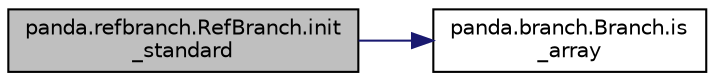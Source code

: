 digraph "panda.refbranch.RefBranch.init_standard"
{
 // INTERACTIVE_SVG=YES
  edge [fontname="Helvetica",fontsize="10",labelfontname="Helvetica",labelfontsize="10"];
  node [fontname="Helvetica",fontsize="10",shape=record];
  rankdir="LR";
  Node1 [label="panda.refbranch.RefBranch.init\l_standard",height=0.2,width=0.4,color="black", fillcolor="grey75", style="filled" fontcolor="black"];
  Node1 -> Node2 [color="midnightblue",fontsize="10",style="solid"];
  Node2 [label="panda.branch.Branch.is\l_array",height=0.2,width=0.4,color="black", fillcolor="white", style="filled",URL="$classpanda_1_1branch_1_1Branch.html#a9ff4186314d76f2444161163bd992495"];
}
